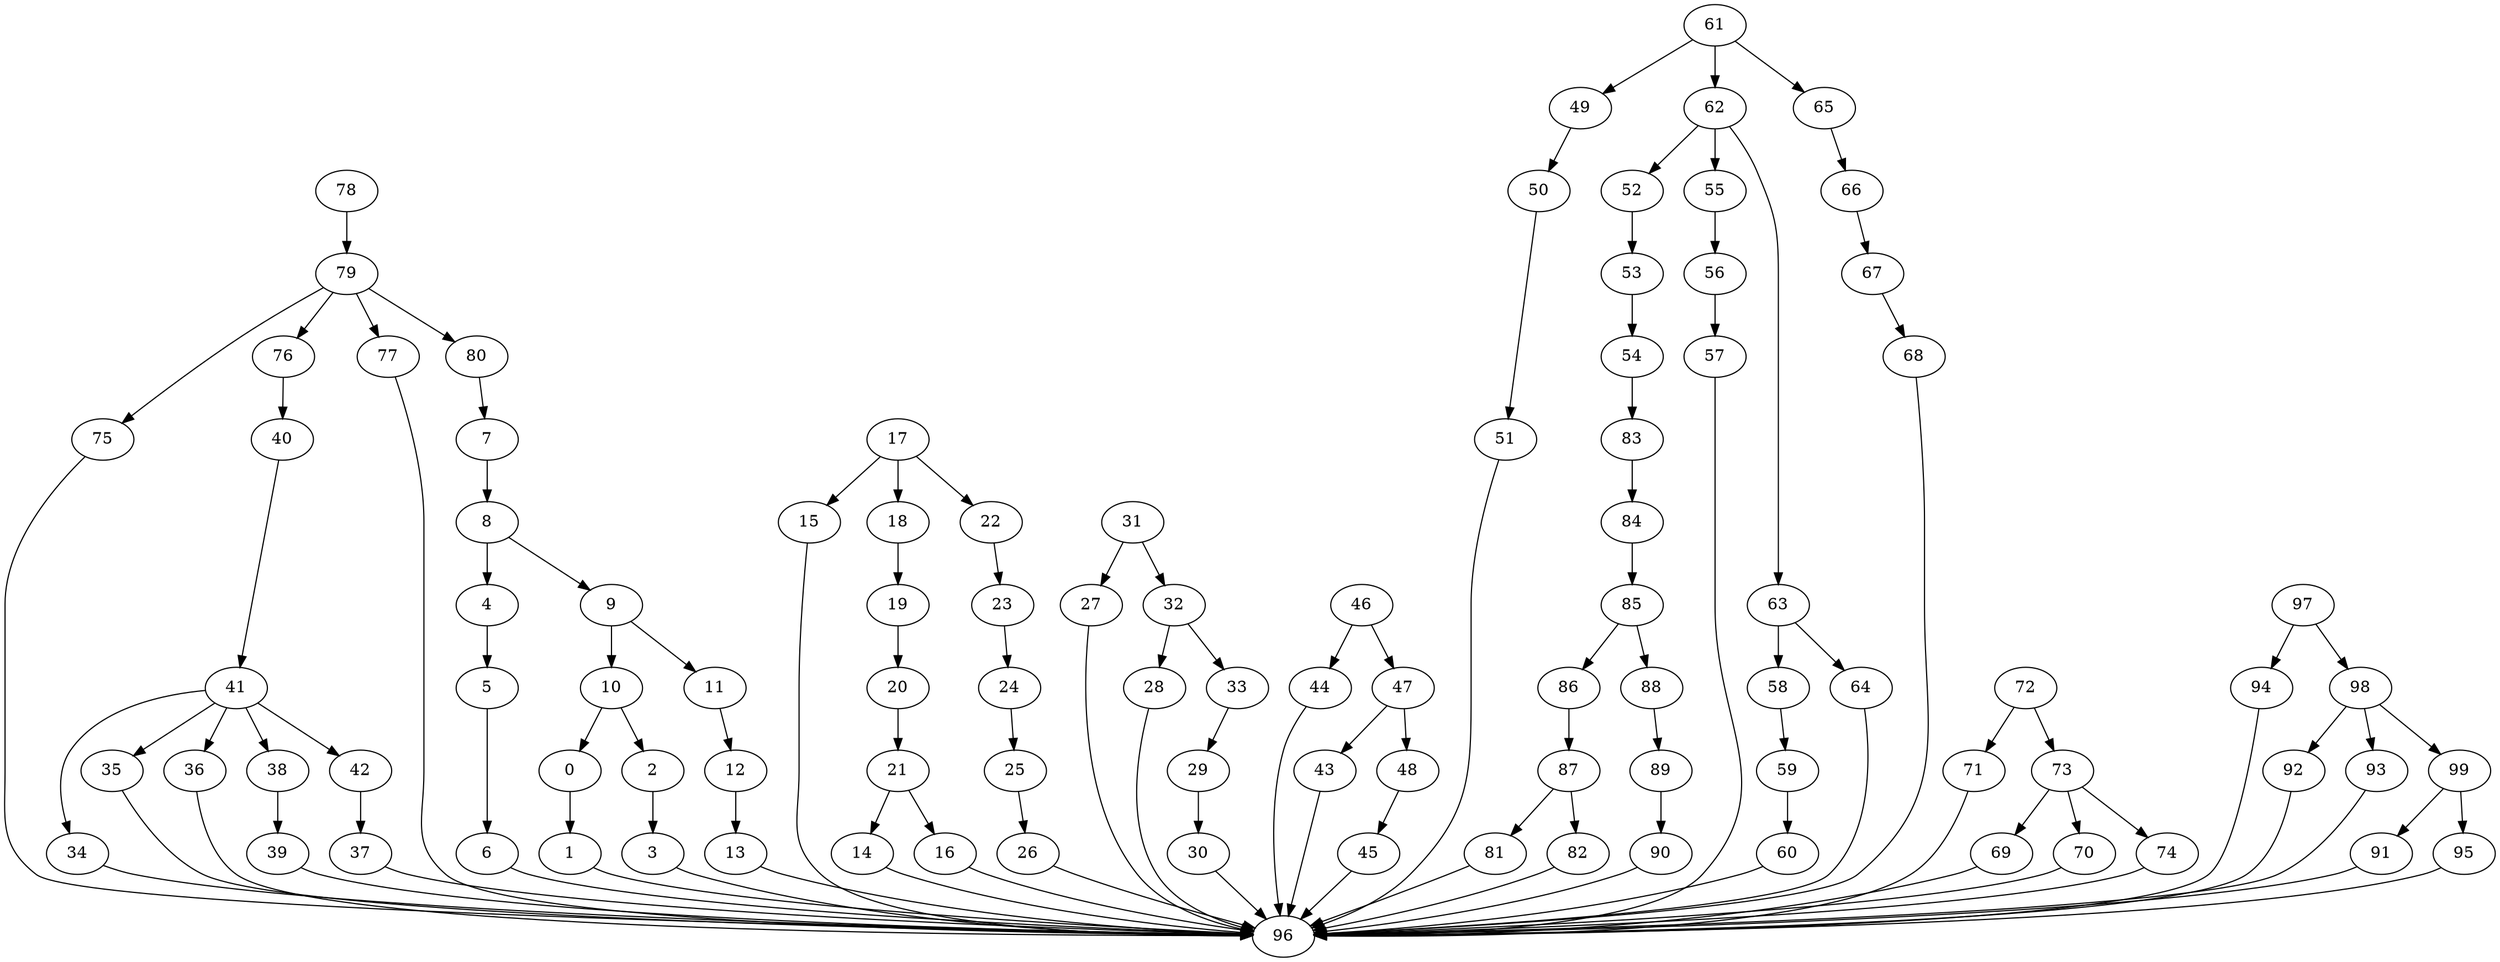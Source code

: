 strict digraph  {
0 [exec=57];
1 [exec=167];
2 [exec=174];
3 [exec=166];
4 [exec=149];
5 [exec=176];
6 [exec=196];
7 [exec=99];
8 [exec=153];
9 [exec=72];
10 [exec=174];
11 [exec=109];
12 [exec=55];
13 [exec=118];
14 [exec=66];
15 [exec=148];
16 [exec=146];
17 [exec=77];
18 [exec=64];
19 [exec=136];
20 [exec=110];
21 [exec=72];
22 [exec=177];
23 [exec=182];
24 [exec=103];
25 [exec=198];
26 [exec=86];
27 [exec=186];
28 [exec=130];
29 [exec=141];
30 [exec=176];
31 [exec=178];
32 [exec=100];
33 [exec=129];
34 [exec=138];
35 [exec=112];
36 [exec=53];
37 [exec=125];
38 [exec=137];
39 [exec=106];
40 [exec=118];
41 [exec=58];
42 [exec=158];
43 [exec=101];
44 [exec=91];
45 [exec=126];
46 [exec=79];
47 [exec=53];
48 [exec=147];
49 [exec=154];
50 [exec=156];
51 [exec=70];
52 [exec=200];
53 [exec=67];
54 [exec=123];
55 [exec=74];
56 [exec=58];
57 [exec=71];
58 [exec=77];
59 [exec=183];
60 [exec=184];
61 [exec=142];
62 [exec=89];
63 [exec=179];
64 [exec=174];
65 [exec=88];
66 [exec=66];
67 [exec=98];
68 [exec=54];
69 [exec=160];
70 [exec=163];
71 [exec=80];
72 [exec=71];
73 [exec=101];
74 [exec=107];
75 [exec=82];
76 [exec=162];
77 [exec=181];
78 [exec=73];
79 [exec=170];
80 [exec=194];
81 [exec=164];
82 [exec=78];
83 [exec=77];
84 [exec=104];
85 [exec=51];
86 [exec=55];
87 [exec=143];
88 [exec=160];
89 [exec=185];
90 [exec=73];
91 [exec=132];
92 [exec=184];
93 [exec=148];
94 [exec=183];
95 [exec=100];
96 [exec=51];
97 [exec=124];
98 [exec=125];
99 [exec=70];
0 -> 1  [comm=15];
1 -> 96  [comm=7];
2 -> 3  [comm=8];
3 -> 96  [comm=16];
4 -> 5  [comm=18];
5 -> 6  [comm=10];
6 -> 96  [comm=10];
7 -> 8  [comm=13];
8 -> 9  [comm=17];
8 -> 4  [comm=9];
9 -> 10  [comm=18];
9 -> 11  [comm=7];
10 -> 0  [comm=8];
10 -> 2  [comm=12];
11 -> 12  [comm=7];
12 -> 13  [comm=14];
13 -> 96  [comm=10];
14 -> 96  [comm=15];
15 -> 96  [comm=11];
16 -> 96  [comm=8];
17 -> 18  [comm=6];
17 -> 15  [comm=6];
17 -> 22  [comm=10];
18 -> 19  [comm=10];
19 -> 20  [comm=15];
20 -> 21  [comm=14];
21 -> 14  [comm=12];
21 -> 16  [comm=20];
22 -> 23  [comm=8];
23 -> 24  [comm=7];
24 -> 25  [comm=9];
25 -> 26  [comm=9];
26 -> 96  [comm=12];
27 -> 96  [comm=15];
28 -> 96  [comm=11];
29 -> 30  [comm=18];
30 -> 96  [comm=10];
31 -> 32  [comm=10];
31 -> 27  [comm=9];
32 -> 33  [comm=19];
32 -> 28  [comm=6];
33 -> 29  [comm=19];
34 -> 96  [comm=14];
35 -> 96  [comm=18];
36 -> 96  [comm=18];
37 -> 96  [comm=16];
38 -> 39  [comm=20];
39 -> 96  [comm=16];
40 -> 41  [comm=10];
41 -> 42  [comm=14];
41 -> 34  [comm=13];
41 -> 35  [comm=20];
41 -> 36  [comm=9];
41 -> 38  [comm=13];
42 -> 37  [comm=20];
43 -> 96  [comm=14];
44 -> 96  [comm=11];
45 -> 96  [comm=17];
46 -> 47  [comm=9];
46 -> 44  [comm=20];
47 -> 48  [comm=20];
47 -> 43  [comm=8];
48 -> 45  [comm=14];
49 -> 50  [comm=17];
50 -> 51  [comm=6];
51 -> 96  [comm=6];
52 -> 53  [comm=16];
53 -> 54  [comm=14];
54 -> 83  [comm=16];
55 -> 56  [comm=17];
56 -> 57  [comm=5];
57 -> 96  [comm=9];
58 -> 59  [comm=5];
59 -> 60  [comm=7];
60 -> 96  [comm=10];
61 -> 62  [comm=19];
61 -> 49  [comm=9];
61 -> 65  [comm=18];
62 -> 63  [comm=8];
62 -> 52  [comm=16];
62 -> 55  [comm=6];
63 -> 64  [comm=16];
63 -> 58  [comm=16];
64 -> 96  [comm=8];
65 -> 66  [comm=15];
66 -> 67  [comm=8];
67 -> 68  [comm=20];
68 -> 96  [comm=10];
69 -> 96  [comm=12];
70 -> 96  [comm=20];
71 -> 96  [comm=16];
72 -> 73  [comm=16];
72 -> 71  [comm=16];
73 -> 74  [comm=18];
73 -> 69  [comm=16];
73 -> 70  [comm=6];
74 -> 96  [comm=9];
75 -> 96  [comm=15];
76 -> 40  [comm=6];
77 -> 96  [comm=6];
78 -> 79  [comm=12];
79 -> 80  [comm=16];
79 -> 75  [comm=20];
79 -> 76  [comm=16];
79 -> 77  [comm=20];
80 -> 7  [comm=10];
81 -> 96  [comm=14];
82 -> 96  [comm=9];
83 -> 84  [comm=13];
84 -> 85  [comm=5];
85 -> 86  [comm=19];
85 -> 88  [comm=14];
86 -> 87  [comm=13];
87 -> 81  [comm=19];
87 -> 82  [comm=14];
88 -> 89  [comm=14];
89 -> 90  [comm=17];
90 -> 96  [comm=20];
91 -> 96  [comm=19];
92 -> 96  [comm=7];
93 -> 96  [comm=20];
94 -> 96  [comm=19];
95 -> 96  [comm=15];
97 -> 98  [comm=9];
97 -> 94  [comm=8];
98 -> 99  [comm=16];
98 -> 92  [comm=19];
98 -> 93  [comm=16];
99 -> 91  [comm=20];
99 -> 95  [comm=17];
}
